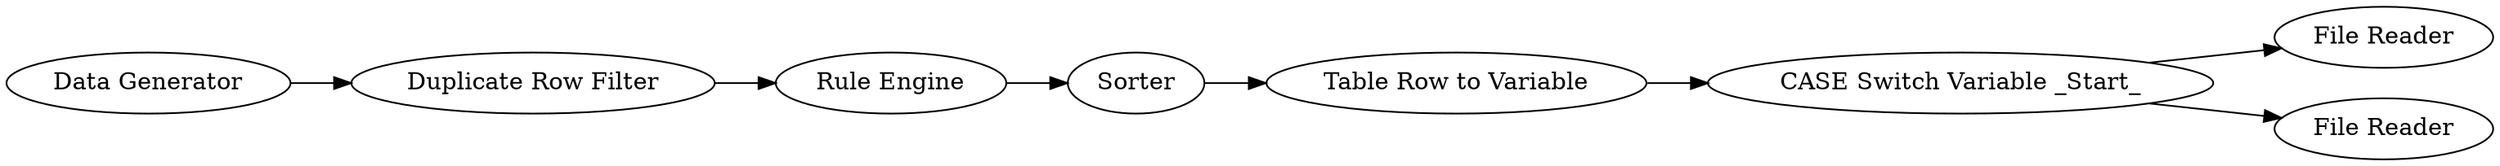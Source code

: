 digraph {
	64 -> 223
	227 -> 228
	231 -> 232
	223 -> 227
	229 -> 231
	231 -> 233
	228 -> 229
	231 [label="CASE Switch Variable _Start_"]
	233 [label="File Reader"]
	232 [label="File Reader"]
	228 [label=Sorter]
	229 [label="Table Row to Variable"]
	64 [label="Data Generator"]
	227 [label="Rule Engine"]
	223 [label="Duplicate Row Filter"]
	rankdir=LR
}
